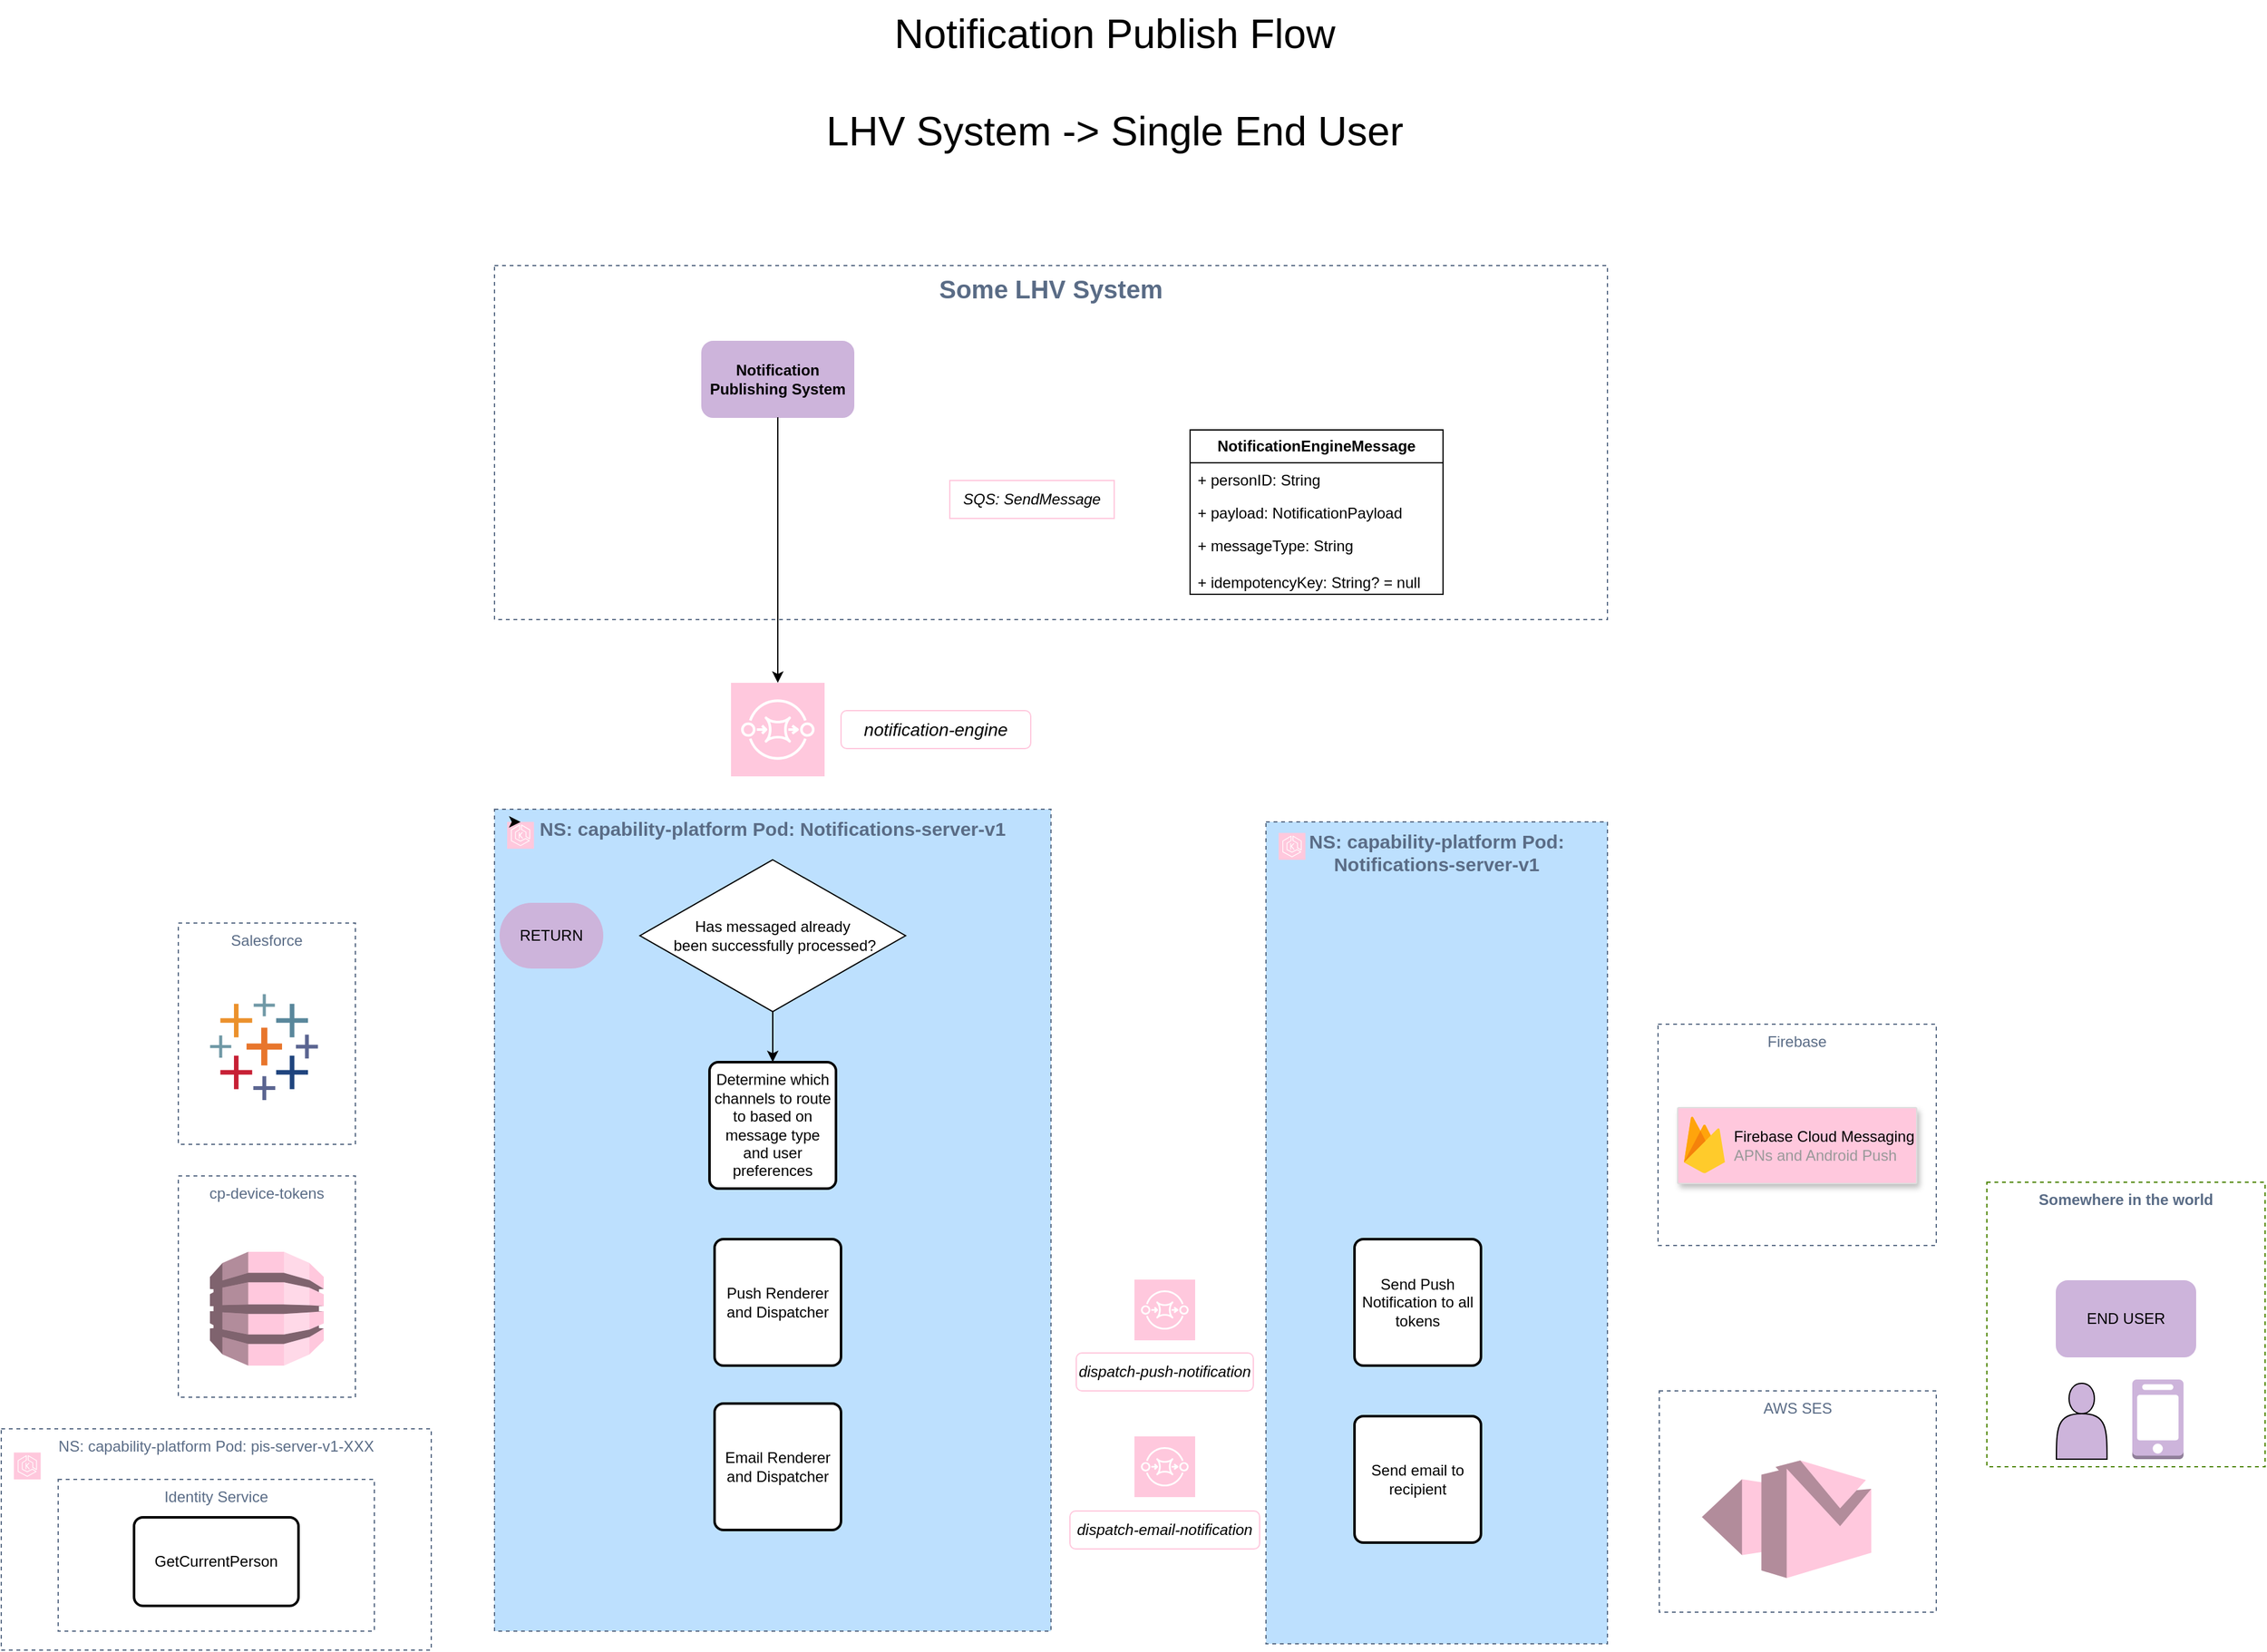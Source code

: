 <mxfile version="28.1.0">
  <diagram name="Page-1" id="Zwpuqf_YTuUUo8gKpCjg">
    <mxGraphModel dx="2884" dy="2486" grid="1" gridSize="10" guides="1" tooltips="1" connect="1" arrows="1" fold="1" page="1" pageScale="1" pageWidth="827" pageHeight="1169" math="0" shadow="0">
      <root>
        <mxCell id="0" />
        <mxCell id="1" parent="0" />
        <mxCell id="49v1vKMZtB3G8OhnLPRT-97" value="&lt;b&gt;&lt;font style=&quot;font-size: 20px;&quot;&gt;Some LHV System&lt;/font&gt;&lt;/b&gt;" style="fillColor=none;strokeColor=#5A6C86;dashed=1;verticalAlign=top;fontStyle=0;fontColor=#5A6C86;whiteSpace=wrap;html=1;" vertex="1" parent="1">
          <mxGeometry x="240" y="-30" width="880" height="280" as="geometry" />
        </mxCell>
        <mxCell id="49v1vKMZtB3G8OhnLPRT-58" value="" style="group" vertex="1" connectable="0" parent="1">
          <mxGeometry x="240" y="400" width="440" height="650" as="geometry" />
        </mxCell>
        <mxCell id="49v1vKMZtB3G8OhnLPRT-49" value="&lt;b&gt;&lt;font style=&quot;font-size: 15px;&quot;&gt;NS: capability-platform Pod: Notifications-server-v1&lt;/font&gt;&lt;/b&gt;" style="fillColor=#BDE0FE;strokeColor=#5A6C86;dashed=1;verticalAlign=top;fontStyle=0;fontColor=#5A6C86;whiteSpace=wrap;html=1;" vertex="1" parent="49v1vKMZtB3G8OhnLPRT-58">
          <mxGeometry width="440" height="650" as="geometry" />
        </mxCell>
        <mxCell id="49v1vKMZtB3G8OhnLPRT-73" value="&lt;span style=&quot;color: rgba(0, 0, 0, 0); font-family: monospace; font-size: 0px; text-align: start;&quot;&gt;%3CmxGraphModel%3E%3Croot%3E%3CmxCell%20id%3D%220%22%2F%3E%3CmxCell%20id%3D%221%22%20parent%3D%220%22%2F%3E%3CmxCell%20id%3D%222%22%20value%3D%22NS%3A%20capability-platform%20Pod%3A%20Notifications-server-v1%22%20style%3D%22fillColor%3Dnone%3BstrokeColor%3D%235A6C86%3Bdashed%3D1%3BverticalAlign%3Dtop%3BfontStyle%3D0%3BfontColor%3D%235A6C86%3BwhiteSpace%3Dwrap%3Bhtml%3D1%3B%22%20vertex%3D%221%22%20parent%3D%221%22%3E%3CmxGeometry%20x%3D%22240%22%20y%3D%22410%22%20width%3D%22440%22%20height%3D%22650%22%20as%3D%22geometry%22%2F%3E%3C%2FmxCell%3E%3C%2Froot%3E%3C%2FmxGraphModel%3E&lt;/span&gt;" style="sketch=0;points=[[0,0,0],[0.25,0,0],[0.5,0,0],[0.75,0,0],[1,0,0],[0,1,0],[0.25,1,0],[0.5,1,0],[0.75,1,0],[1,1,0],[0,0.25,0],[0,0.5,0],[0,0.75,0],[1,0.25,0],[1,0.5,0],[1,0.75,0]];outlineConnect=0;fontColor=#232F3E;fillColor=#FFC8DD;strokeColor=#ffffff;dashed=0;verticalLabelPosition=bottom;verticalAlign=top;align=center;html=1;fontSize=12;fontStyle=0;aspect=fixed;shape=mxgraph.aws4.resourceIcon;resIcon=mxgraph.aws4.eks;" vertex="1" parent="49v1vKMZtB3G8OhnLPRT-58">
          <mxGeometry x="10" y="10" width="21.196" height="21.196" as="geometry" />
        </mxCell>
        <mxCell id="49v1vKMZtB3G8OhnLPRT-101" style="edgeStyle=orthogonalEdgeStyle;rounded=0;orthogonalLoop=1;jettySize=auto;html=1;exitX=0.25;exitY=0;exitDx=0;exitDy=0;exitPerimeter=0;entryX=0.5;entryY=0;entryDx=0;entryDy=0;entryPerimeter=0;" edge="1" parent="49v1vKMZtB3G8OhnLPRT-58" source="49v1vKMZtB3G8OhnLPRT-73" target="49v1vKMZtB3G8OhnLPRT-73">
          <mxGeometry relative="1" as="geometry" />
        </mxCell>
        <mxCell id="49v1vKMZtB3G8OhnLPRT-72" value="&lt;b&gt;&lt;font style=&quot;font-size: 15px;&quot;&gt;NS: capability-platform Pod: Notifications-server-v1&lt;/font&gt;&lt;/b&gt;" style="fillColor=#BDE0FE;strokeColor=#5A6C86;dashed=1;verticalAlign=top;fontStyle=0;fontColor=#5A6C86;whiteSpace=wrap;html=1;" vertex="1" parent="1">
          <mxGeometry x="850" y="410" width="270" height="650" as="geometry" />
        </mxCell>
        <mxCell id="VqeCZqD9yjvprAk1Ezd1-1" value="&lt;b&gt;NotificationEngineMessage&lt;/b&gt;" style="swimlane;fontStyle=0;childLayout=stackLayout;horizontal=1;startSize=26;fillColor=none;horizontalStack=0;resizeParent=1;resizeParentMax=0;resizeLast=0;collapsible=1;marginBottom=0;whiteSpace=wrap;html=1;" parent="1" vertex="1">
          <mxGeometry x="790" y="100" width="200" height="130" as="geometry">
            <mxRectangle x="250" y="110" width="190" height="30" as="alternateBounds" />
          </mxGeometry>
        </mxCell>
        <mxCell id="VqeCZqD9yjvprAk1Ezd1-2" value="+ personID: String" style="text;strokeColor=none;fillColor=none;align=left;verticalAlign=top;spacingLeft=4;spacingRight=4;overflow=hidden;rotatable=0;points=[[0,0.5],[1,0.5]];portConstraint=eastwest;whiteSpace=wrap;html=1;" parent="VqeCZqD9yjvprAk1Ezd1-1" vertex="1">
          <mxGeometry y="26" width="200" height="26" as="geometry" />
        </mxCell>
        <mxCell id="VqeCZqD9yjvprAk1Ezd1-3" value="+ payload: NotificationPayload" style="text;strokeColor=none;fillColor=none;align=left;verticalAlign=top;spacingLeft=4;spacingRight=4;overflow=hidden;rotatable=0;points=[[0,0.5],[1,0.5]];portConstraint=eastwest;whiteSpace=wrap;html=1;" parent="VqeCZqD9yjvprAk1Ezd1-1" vertex="1">
          <mxGeometry y="52" width="200" height="26" as="geometry" />
        </mxCell>
        <mxCell id="VqeCZqD9yjvprAk1Ezd1-4" value="+ messageType: String&lt;div&gt;&lt;br&gt;&lt;div&gt;+ idempotencyKey: String? = null&lt;/div&gt;&lt;/div&gt;" style="text;strokeColor=none;fillColor=none;align=left;verticalAlign=top;spacingLeft=4;spacingRight=4;overflow=hidden;rotatable=0;points=[[0,0.5],[1,0.5]];portConstraint=eastwest;whiteSpace=wrap;html=1;" parent="VqeCZqD9yjvprAk1Ezd1-1" vertex="1">
          <mxGeometry y="78" width="200" height="52" as="geometry" />
        </mxCell>
        <mxCell id="VqeCZqD9yjvprAk1Ezd1-9" value="&lt;font style=&quot;color: rgb(0, 0, 0);&quot;&gt;&lt;b&gt;Notification Publishing System&lt;/b&gt;&lt;/font&gt;" style="rounded=1;whiteSpace=wrap;html=1;fillColor=#CDB4DB;strokeColor=#CDB4DB;" parent="1" vertex="1">
          <mxGeometry x="404" y="30" width="120" height="60" as="geometry" />
        </mxCell>
        <mxCell id="VqeCZqD9yjvprAk1Ezd1-12" value="&lt;i&gt;SQS: SendMessage&lt;/i&gt;" style="text;html=1;align=center;verticalAlign=middle;whiteSpace=wrap;rounded=0;strokeColor=#FFC8DD;" parent="1" vertex="1">
          <mxGeometry x="600" y="140" width="130" height="30" as="geometry" />
        </mxCell>
        <mxCell id="49v1vKMZtB3G8OhnLPRT-10" style="edgeStyle=orthogonalEdgeStyle;rounded=0;orthogonalLoop=1;jettySize=auto;html=1;exitX=0.5;exitY=1;exitDx=0;exitDy=0;entryX=0.5;entryY=0;entryDx=0;entryDy=0;" edge="1" parent="1" source="49v1vKMZtB3G8OhnLPRT-3" target="49v1vKMZtB3G8OhnLPRT-9">
          <mxGeometry relative="1" as="geometry" />
        </mxCell>
        <mxCell id="49v1vKMZtB3G8OhnLPRT-3" value="Has messaged already&lt;div&gt;&amp;nbsp;been successfully processed?&lt;/div&gt;" style="rhombus;whiteSpace=wrap;html=1;" vertex="1" parent="1">
          <mxGeometry x="355" y="440" width="210" height="120" as="geometry" />
        </mxCell>
        <mxCell id="49v1vKMZtB3G8OhnLPRT-6" value="RETURN" style="strokeWidth=2;html=1;shape=mxgraph.flowchart.terminator;whiteSpace=wrap;fillColor=#CDB4DB;strokeColor=#CDB4DB;" vertex="1" parent="1">
          <mxGeometry x="245" y="475" width="80" height="50" as="geometry" />
        </mxCell>
        <mxCell id="49v1vKMZtB3G8OhnLPRT-9" value="Determine which channels to route to based on message type and user preferences" style="rounded=1;whiteSpace=wrap;html=1;absoluteArcSize=1;arcSize=14;strokeWidth=2;" vertex="1" parent="1">
          <mxGeometry x="410" y="600" width="100" height="100" as="geometry" />
        </mxCell>
        <mxCell id="49v1vKMZtB3G8OhnLPRT-16" value="Push Renderer and Dispatcher" style="rounded=1;whiteSpace=wrap;html=1;absoluteArcSize=1;arcSize=14;strokeWidth=2;" vertex="1" parent="1">
          <mxGeometry x="414" y="740" width="100" height="100" as="geometry" />
        </mxCell>
        <mxCell id="49v1vKMZtB3G8OhnLPRT-17" value="Email Renderer and Dispatcher" style="rounded=1;whiteSpace=wrap;html=1;absoluteArcSize=1;arcSize=14;strokeWidth=2;" vertex="1" parent="1">
          <mxGeometry x="414" y="870" width="100" height="100" as="geometry" />
        </mxCell>
        <mxCell id="49v1vKMZtB3G8OhnLPRT-53" value="Send email to recipient" style="rounded=1;whiteSpace=wrap;html=1;absoluteArcSize=1;arcSize=14;strokeWidth=2;" vertex="1" parent="1">
          <mxGeometry x="920" y="880" width="100" height="100" as="geometry" />
        </mxCell>
        <mxCell id="49v1vKMZtB3G8OhnLPRT-54" value="Send Push Notification to all tokens" style="rounded=1;whiteSpace=wrap;html=1;absoluteArcSize=1;arcSize=14;strokeWidth=2;" vertex="1" parent="1">
          <mxGeometry x="920" y="740" width="100" height="100" as="geometry" />
        </mxCell>
        <mxCell id="49v1vKMZtB3G8OhnLPRT-37" value="" style="sketch=0;points=[[0,0,0],[0.25,0,0],[0.5,0,0],[0.75,0,0],[1,0,0],[0,1,0],[0.25,1,0],[0.5,1,0],[0.75,1,0],[1,1,0],[0,0.25,0],[0,0.5,0],[0,0.75,0],[1,0.25,0],[1,0.5,0],[1,0.75,0]];outlineConnect=0;fontColor=#232F3E;fillColor=#FFC8DD;strokeColor=#ffffff;dashed=0;verticalLabelPosition=bottom;verticalAlign=top;align=center;html=1;fontSize=12;fontStyle=0;aspect=fixed;shape=mxgraph.aws4.resourceIcon;resIcon=mxgraph.aws4.sqs;" vertex="1" parent="1">
          <mxGeometry x="746" y="896" width="48" height="48" as="geometry" />
        </mxCell>
        <mxCell id="49v1vKMZtB3G8OhnLPRT-43" value="" style="sketch=0;points=[[0,0,0],[0.25,0,0],[0.5,0,0],[0.75,0,0],[1,0,0],[0,1,0],[0.25,1,0],[0.5,1,0],[0.75,1,0],[1,1,0],[0,0.25,0],[0,0.5,0],[0,0.75,0],[1,0.25,0],[1,0.5,0],[1,0.75,0]];outlineConnect=0;fontColor=#232F3E;fillColor=#FFC8DD;strokeColor=#ffffff;dashed=0;verticalLabelPosition=bottom;verticalAlign=top;align=center;html=1;fontSize=12;fontStyle=0;aspect=fixed;shape=mxgraph.aws4.resourceIcon;resIcon=mxgraph.aws4.sqs;" vertex="1" parent="1">
          <mxGeometry x="746" y="772" width="48" height="48" as="geometry" />
        </mxCell>
        <mxCell id="VqeCZqD9yjvprAk1Ezd1-10" value="" style="sketch=0;points=[[0,0,0],[0.25,0,0],[0.5,0,0],[0.75,0,0],[1,0,0],[0,1,0],[0.25,1,0],[0.5,1,0],[0.75,1,0],[1,1,0],[0,0.25,0],[0,0.5,0],[0,0.75,0],[1,0.25,0],[1,0.5,0],[1,0.75,0]];outlineConnect=0;fontColor=#232F3E;fillColor=#FFC8DD;strokeColor=#ffffff;dashed=0;verticalLabelPosition=bottom;verticalAlign=top;align=center;html=1;fontSize=12;fontStyle=0;aspect=fixed;shape=mxgraph.aws4.resourceIcon;resIcon=mxgraph.aws4.sqs;" parent="1" vertex="1">
          <mxGeometry x="427" y="300" width="74" height="74" as="geometry" />
        </mxCell>
        <mxCell id="49v1vKMZtB3G8OhnLPRT-69" value="&lt;i&gt;dispatch-push-notification&lt;/i&gt;" style="rounded=1;whiteSpace=wrap;html=1;strokeColor=#FFC8DD;" vertex="1" parent="1">
          <mxGeometry x="700" y="830" width="140" height="30" as="geometry" />
        </mxCell>
        <mxCell id="49v1vKMZtB3G8OhnLPRT-70" value="&lt;i&gt;dispatch-email-notification&lt;/i&gt;" style="rounded=1;whiteSpace=wrap;html=1;strokeColor=#FFC8DD;" vertex="1" parent="1">
          <mxGeometry x="695" y="955" width="150" height="30" as="geometry" />
        </mxCell>
        <mxCell id="49v1vKMZtB3G8OhnLPRT-71" value="&lt;i&gt;&lt;font style=&quot;font-size: 14px;&quot;&gt;notification-engine&lt;/font&gt;&lt;/i&gt;" style="rounded=1;whiteSpace=wrap;html=1;strokeColor=#FFC8DD;" vertex="1" parent="1">
          <mxGeometry x="514" y="322" width="150" height="30" as="geometry" />
        </mxCell>
        <mxCell id="49v1vKMZtB3G8OhnLPRT-50" value="&lt;span style=&quot;color: rgba(0, 0, 0, 0); font-family: monospace; font-size: 0px; text-align: start;&quot;&gt;%3CmxGraphModel%3E%3Croot%3E%3CmxCell%20id%3D%220%22%2F%3E%3CmxCell%20id%3D%221%22%20parent%3D%220%22%2F%3E%3CmxCell%20id%3D%222%22%20value%3D%22NS%3A%20capability-platform%20Pod%3A%20Notifications-server-v1%22%20style%3D%22fillColor%3Dnone%3BstrokeColor%3D%235A6C86%3Bdashed%3D1%3BverticalAlign%3Dtop%3BfontStyle%3D0%3BfontColor%3D%235A6C86%3BwhiteSpace%3Dwrap%3Bhtml%3D1%3B%22%20vertex%3D%221%22%20parent%3D%221%22%3E%3CmxGeometry%20x%3D%22240%22%20y%3D%22410%22%20width%3D%22440%22%20height%3D%22650%22%20as%3D%22geometry%22%2F%3E%3C%2FmxCell%3E%3C%2Froot%3E%3C%2FmxGraphModel%3E&lt;/span&gt;" style="sketch=0;points=[[0,0,0],[0.25,0,0],[0.5,0,0],[0.75,0,0],[1,0,0],[0,1,0],[0.25,1,0],[0.5,1,0],[0.75,1,0],[1,1,0],[0,0.25,0],[0,0.5,0],[0,0.75,0],[1,0.25,0],[1,0.5,0],[1,0.75,0]];outlineConnect=0;fontColor=#232F3E;fillColor=#FFC8DD;strokeColor=#ffffff;dashed=0;verticalLabelPosition=bottom;verticalAlign=top;align=center;html=1;fontSize=12;fontStyle=0;aspect=fixed;shape=mxgraph.aws4.resourceIcon;resIcon=mxgraph.aws4.eks;" vertex="1" parent="1">
          <mxGeometry x="860.002" y="418.806" width="21.196" height="21.196" as="geometry" />
        </mxCell>
        <mxCell id="49v1vKMZtB3G8OhnLPRT-88" value="" style="group" vertex="1" connectable="0" parent="1">
          <mxGeometry x="1161" y="860" width="219" height="175" as="geometry" />
        </mxCell>
        <mxCell id="49v1vKMZtB3G8OhnLPRT-79" value="AWS SES" style="fillColor=none;strokeColor=#5A6C86;dashed=1;verticalAlign=top;fontStyle=0;fontColor=#5A6C86;whiteSpace=wrap;html=1;" vertex="1" parent="49v1vKMZtB3G8OhnLPRT-88">
          <mxGeometry width="219" height="175" as="geometry" />
        </mxCell>
        <mxCell id="49v1vKMZtB3G8OhnLPRT-80" value="" style="outlineConnect=0;dashed=0;verticalLabelPosition=bottom;verticalAlign=top;align=center;html=1;shape=mxgraph.aws3.ses;fillColor=#FFC8DD;gradientColor=none;strokeColor=#FFC8DD;" vertex="1" parent="49v1vKMZtB3G8OhnLPRT-88">
          <mxGeometry x="33.692" y="55" width="133.927" height="93" as="geometry" />
        </mxCell>
        <mxCell id="49v1vKMZtB3G8OhnLPRT-89" value="" style="group" vertex="1" connectable="0" parent="1">
          <mxGeometry x="1160" y="570" width="220" height="175" as="geometry" />
        </mxCell>
        <mxCell id="49v1vKMZtB3G8OhnLPRT-75" value="Firebase" style="fillColor=none;strokeColor=#5A6C86;dashed=1;verticalAlign=top;fontStyle=0;fontColor=#5A6C86;whiteSpace=wrap;html=1;" vertex="1" parent="49v1vKMZtB3G8OhnLPRT-89">
          <mxGeometry width="220" height="175" as="geometry" />
        </mxCell>
        <mxCell id="49v1vKMZtB3G8OhnLPRT-77" value="" style="fillColor=#FFC8DD;strokeColor=#dddddd;shadow=1;strokeWidth=1;rounded=1;absoluteArcSize=1;arcSize=2;" vertex="1" parent="49v1vKMZtB3G8OhnLPRT-89">
          <mxGeometry x="15.5" y="66" width="189" height="60" as="geometry" />
        </mxCell>
        <mxCell id="49v1vKMZtB3G8OhnLPRT-78" value="&lt;font color=&quot;#000000&quot;&gt;Firebase Cloud Messaging&lt;/font&gt;&lt;br&gt;APNs and Android Push" style="sketch=0;dashed=0;connectable=0;html=1;fillColor=#5184F3;strokeColor=none;shape=mxgraph.gcp2.firebase;part=1;labelPosition=right;verticalLabelPosition=middle;align=left;verticalAlign=middle;spacingLeft=5;fontColor=#999999;fontSize=12;" vertex="1" parent="49v1vKMZtB3G8OhnLPRT-77">
          <mxGeometry width="32.4" height="45" relative="1" as="geometry">
            <mxPoint x="5" y="7" as="offset" />
          </mxGeometry>
        </mxCell>
        <mxCell id="49v1vKMZtB3G8OhnLPRT-91" value="" style="group;fillColor=none;strokeColor=none;" vertex="1" connectable="0" parent="1">
          <mxGeometry x="1420" y="745" width="220" height="175" as="geometry" />
        </mxCell>
        <mxCell id="49v1vKMZtB3G8OhnLPRT-83" value="" style="group" vertex="1" connectable="0" parent="49v1vKMZtB3G8OhnLPRT-91">
          <mxGeometry x="55" y="106" width="100.5" height="63" as="geometry" />
        </mxCell>
        <mxCell id="49v1vKMZtB3G8OhnLPRT-81" value="" style="outlineConnect=0;dashed=0;verticalLabelPosition=bottom;verticalAlign=top;align=center;html=1;shape=mxgraph.aws3.mobile_client;fillColor=#CDB4DB;gradientColor=none;" vertex="1" parent="49v1vKMZtB3G8OhnLPRT-83">
          <mxGeometry x="60" width="40.5" height="63" as="geometry" />
        </mxCell>
        <mxCell id="49v1vKMZtB3G8OhnLPRT-82" value="" style="shape=actor;whiteSpace=wrap;html=1;gradientColor=none;fillColor=#CDB4DB;" vertex="1" parent="49v1vKMZtB3G8OhnLPRT-83">
          <mxGeometry y="3" width="40" height="60" as="geometry" />
        </mxCell>
        <mxCell id="49v1vKMZtB3G8OhnLPRT-96" value="" style="group" vertex="1" connectable="0" parent="49v1vKMZtB3G8OhnLPRT-91">
          <mxGeometry width="220" height="175" as="geometry" />
        </mxCell>
        <mxCell id="49v1vKMZtB3G8OhnLPRT-92" value="&lt;b&gt;Somewhere in the world&lt;/b&gt;" style="fillColor=none;strokeColor=#4F8608;dashed=1;verticalAlign=top;fontStyle=0;fontColor=#5A6C86;whiteSpace=wrap;html=1;" vertex="1" parent="49v1vKMZtB3G8OhnLPRT-96">
          <mxGeometry y="-50" width="220" height="225" as="geometry" />
        </mxCell>
        <mxCell id="49v1vKMZtB3G8OhnLPRT-85" value="END USER" style="rounded=1;whiteSpace=wrap;html=1;fillColor=#CDB4DB;strokeColor=#CDB4DB;" vertex="1" parent="49v1vKMZtB3G8OhnLPRT-96">
          <mxGeometry x="55" y="28" width="110" height="60" as="geometry" />
        </mxCell>
        <mxCell id="49v1vKMZtB3G8OhnLPRT-98" value="" style="group" vertex="1" connectable="0" parent="1">
          <mxGeometry x="-10" y="490" width="140" height="175" as="geometry" />
        </mxCell>
        <mxCell id="49v1vKMZtB3G8OhnLPRT-66" value="Salesforce" style="fillColor=none;strokeColor=#5A6C86;dashed=1;verticalAlign=top;fontStyle=0;fontColor=#5A6C86;whiteSpace=wrap;html=1;" vertex="1" parent="49v1vKMZtB3G8OhnLPRT-98">
          <mxGeometry width="140" height="175" as="geometry" />
        </mxCell>
        <mxCell id="49v1vKMZtB3G8OhnLPRT-68" value="" style="verticalLabelPosition=bottom;aspect=fixed;html=1;shape=mxgraph.salesforce.analytics;" vertex="1" parent="49v1vKMZtB3G8OhnLPRT-98">
          <mxGeometry x="25" y="56.2" width="85.51" height="83.8" as="geometry" />
        </mxCell>
        <mxCell id="49v1vKMZtB3G8OhnLPRT-99" value="" style="group" vertex="1" connectable="0" parent="1">
          <mxGeometry x="-10" y="690" width="140" height="175" as="geometry" />
        </mxCell>
        <mxCell id="49v1vKMZtB3G8OhnLPRT-63" value="cp-device-tokens" style="fillColor=none;strokeColor=#5A6C86;dashed=1;verticalAlign=top;fontStyle=0;fontColor=#5A6C86;whiteSpace=wrap;html=1;" vertex="1" parent="49v1vKMZtB3G8OhnLPRT-99">
          <mxGeometry width="140" height="175" as="geometry" />
        </mxCell>
        <mxCell id="49v1vKMZtB3G8OhnLPRT-65" value="" style="outlineConnect=0;dashed=0;verticalLabelPosition=bottom;verticalAlign=top;align=center;html=1;shape=mxgraph.aws3.dynamo_db;fillColor=#FFC8DD;gradientColor=none;" vertex="1" parent="49v1vKMZtB3G8OhnLPRT-99">
          <mxGeometry x="25" y="60" width="90" height="90" as="geometry" />
        </mxCell>
        <mxCell id="49v1vKMZtB3G8OhnLPRT-100" value="" style="group" vertex="1" connectable="0" parent="1">
          <mxGeometry x="-150" y="890" width="340" height="175" as="geometry" />
        </mxCell>
        <mxCell id="49v1vKMZtB3G8OhnLPRT-21" value="NS: capability-platform Pod: pis-server-v1-XXX" style="fillColor=none;strokeColor=#5A6C86;dashed=1;verticalAlign=top;fontStyle=0;fontColor=#5A6C86;whiteSpace=wrap;html=1;" vertex="1" parent="49v1vKMZtB3G8OhnLPRT-100">
          <mxGeometry width="340" height="175" as="geometry" />
        </mxCell>
        <mxCell id="49v1vKMZtB3G8OhnLPRT-61" value="Identity Service" style="fillColor=none;strokeColor=#5A6C86;dashed=1;verticalAlign=top;fontStyle=0;fontColor=#5A6C86;whiteSpace=wrap;html=1;" vertex="1" parent="49v1vKMZtB3G8OhnLPRT-100">
          <mxGeometry x="45" y="40" width="250" height="120" as="geometry" />
        </mxCell>
        <mxCell id="49v1vKMZtB3G8OhnLPRT-62" value="GetCurrentPerson" style="rounded=1;whiteSpace=wrap;html=1;absoluteArcSize=1;arcSize=14;strokeWidth=2;" vertex="1" parent="49v1vKMZtB3G8OhnLPRT-100">
          <mxGeometry x="105" y="70" width="130" height="70" as="geometry" />
        </mxCell>
        <mxCell id="49v1vKMZtB3G8OhnLPRT-60" value="" style="sketch=0;points=[[0,0,0],[0.25,0,0],[0.5,0,0],[0.75,0,0],[1,0,0],[0,1,0],[0.25,1,0],[0.5,1,0],[0.75,1,0],[1,1,0],[0,0.25,0],[0,0.5,0],[0,0.75,0],[1,0.25,0],[1,0.5,0],[1,0.75,0]];outlineConnect=0;fontColor=#232F3E;fillColor=#FFC8DD;strokeColor=#ffffff;dashed=0;verticalLabelPosition=bottom;verticalAlign=top;align=center;html=1;fontSize=12;fontStyle=0;aspect=fixed;shape=mxgraph.aws4.resourceIcon;resIcon=mxgraph.aws4.eks;" vertex="1" parent="49v1vKMZtB3G8OhnLPRT-100">
          <mxGeometry x="10" y="18.8" width="21.196" height="21.196" as="geometry" />
        </mxCell>
        <mxCell id="49v1vKMZtB3G8OhnLPRT-102" value="&lt;font style=&quot;font-size: 32px;&quot;&gt;Notification Publish Flow&lt;/font&gt;&lt;div&gt;&lt;font style=&quot;font-size: 32px;&quot;&gt;&amp;nbsp;&lt;br&gt;LHV System -&amp;gt; Single End User&lt;/font&gt;&lt;/div&gt;" style="text;html=1;align=center;verticalAlign=middle;resizable=0;points=[];autosize=1;strokeColor=none;fillColor=none;" vertex="1" parent="1">
          <mxGeometry x="490" y="-240" width="480" height="130" as="geometry" />
        </mxCell>
        <mxCell id="49v1vKMZtB3G8OhnLPRT-104" style="edgeStyle=orthogonalEdgeStyle;rounded=0;orthogonalLoop=1;jettySize=auto;html=1;exitX=0.5;exitY=1;exitDx=0;exitDy=0;entryX=0.5;entryY=0;entryDx=0;entryDy=0;entryPerimeter=0;" edge="1" parent="1" source="VqeCZqD9yjvprAk1Ezd1-9" target="VqeCZqD9yjvprAk1Ezd1-10">
          <mxGeometry relative="1" as="geometry" />
        </mxCell>
      </root>
    </mxGraphModel>
  </diagram>
</mxfile>
